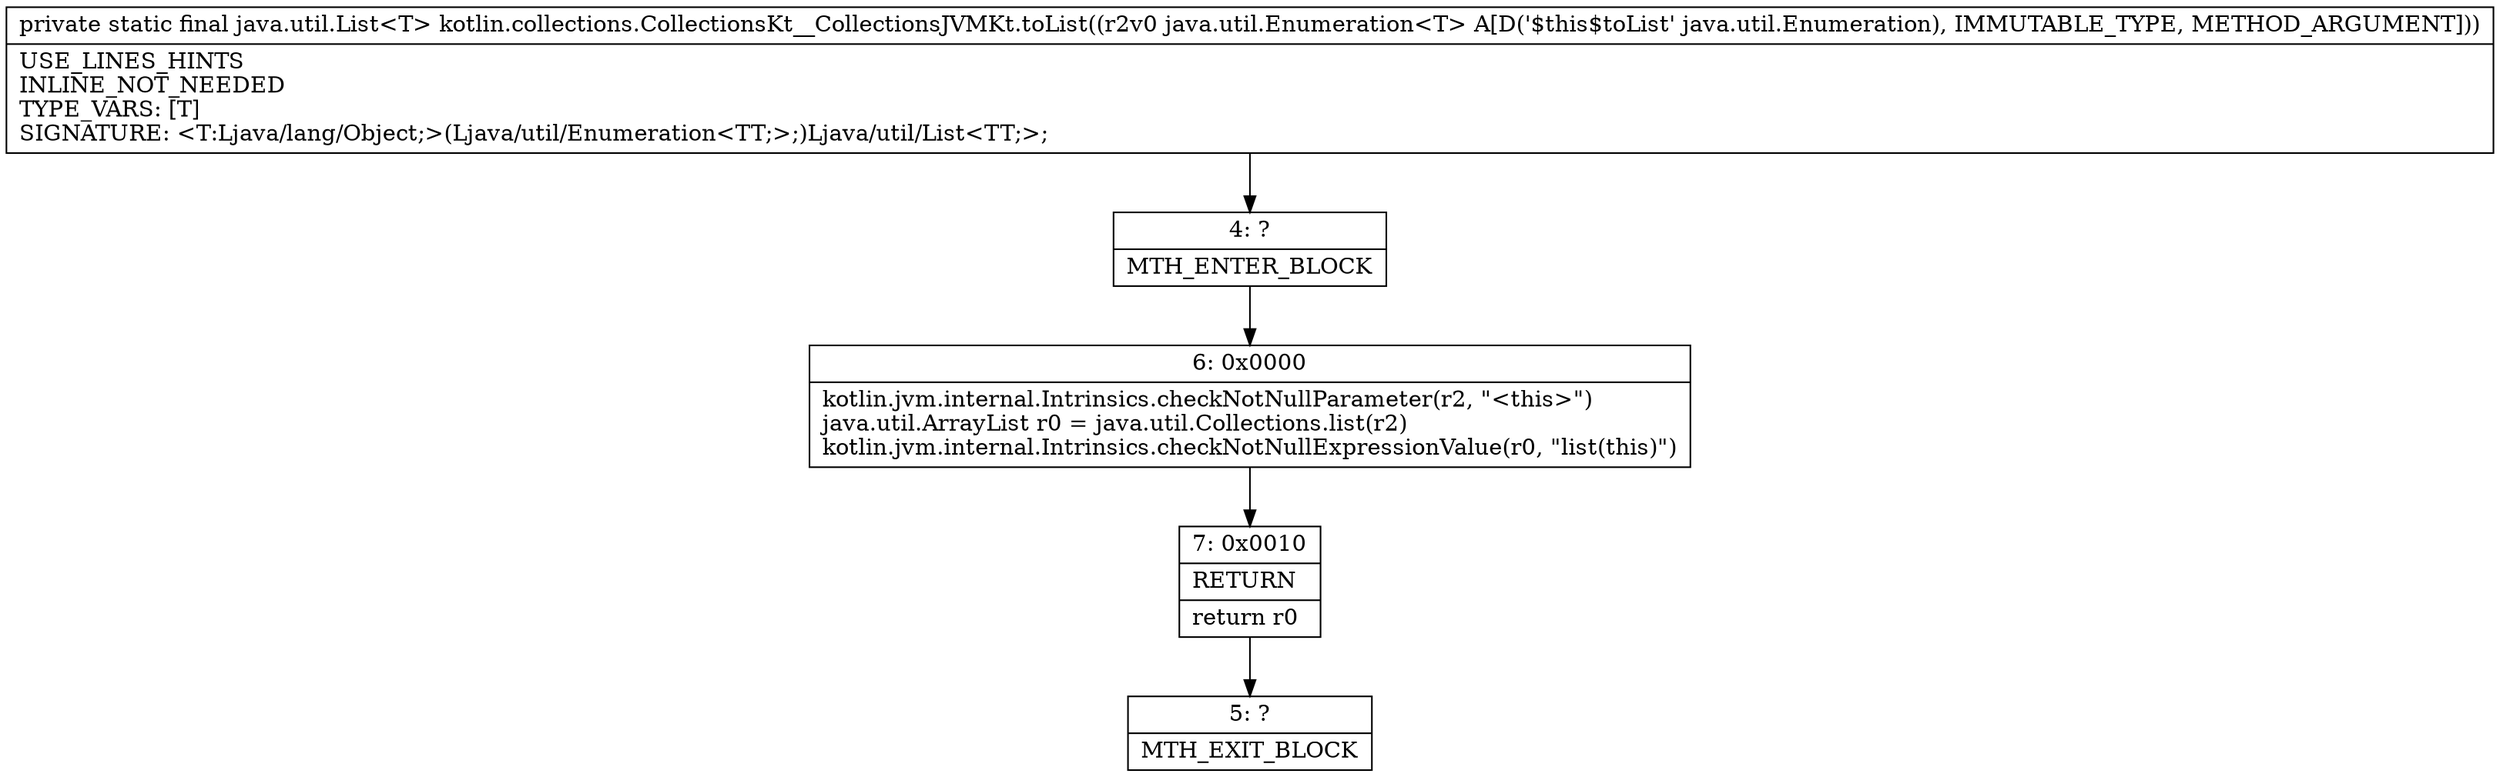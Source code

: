 digraph "CFG forkotlin.collections.CollectionsKt__CollectionsJVMKt.toList(Ljava\/util\/Enumeration;)Ljava\/util\/List;" {
Node_4 [shape=record,label="{4\:\ ?|MTH_ENTER_BLOCK\l}"];
Node_6 [shape=record,label="{6\:\ 0x0000|kotlin.jvm.internal.Intrinsics.checkNotNullParameter(r2, \"\<this\>\")\ljava.util.ArrayList r0 = java.util.Collections.list(r2)\lkotlin.jvm.internal.Intrinsics.checkNotNullExpressionValue(r0, \"list(this)\")\l}"];
Node_7 [shape=record,label="{7\:\ 0x0010|RETURN\l|return r0\l}"];
Node_5 [shape=record,label="{5\:\ ?|MTH_EXIT_BLOCK\l}"];
MethodNode[shape=record,label="{private static final java.util.List\<T\> kotlin.collections.CollectionsKt__CollectionsJVMKt.toList((r2v0 java.util.Enumeration\<T\> A[D('$this$toList' java.util.Enumeration), IMMUTABLE_TYPE, METHOD_ARGUMENT]))  | USE_LINES_HINTS\lINLINE_NOT_NEEDED\lTYPE_VARS: [T]\lSIGNATURE: \<T:Ljava\/lang\/Object;\>(Ljava\/util\/Enumeration\<TT;\>;)Ljava\/util\/List\<TT;\>;\l}"];
MethodNode -> Node_4;Node_4 -> Node_6;
Node_6 -> Node_7;
Node_7 -> Node_5;
}

